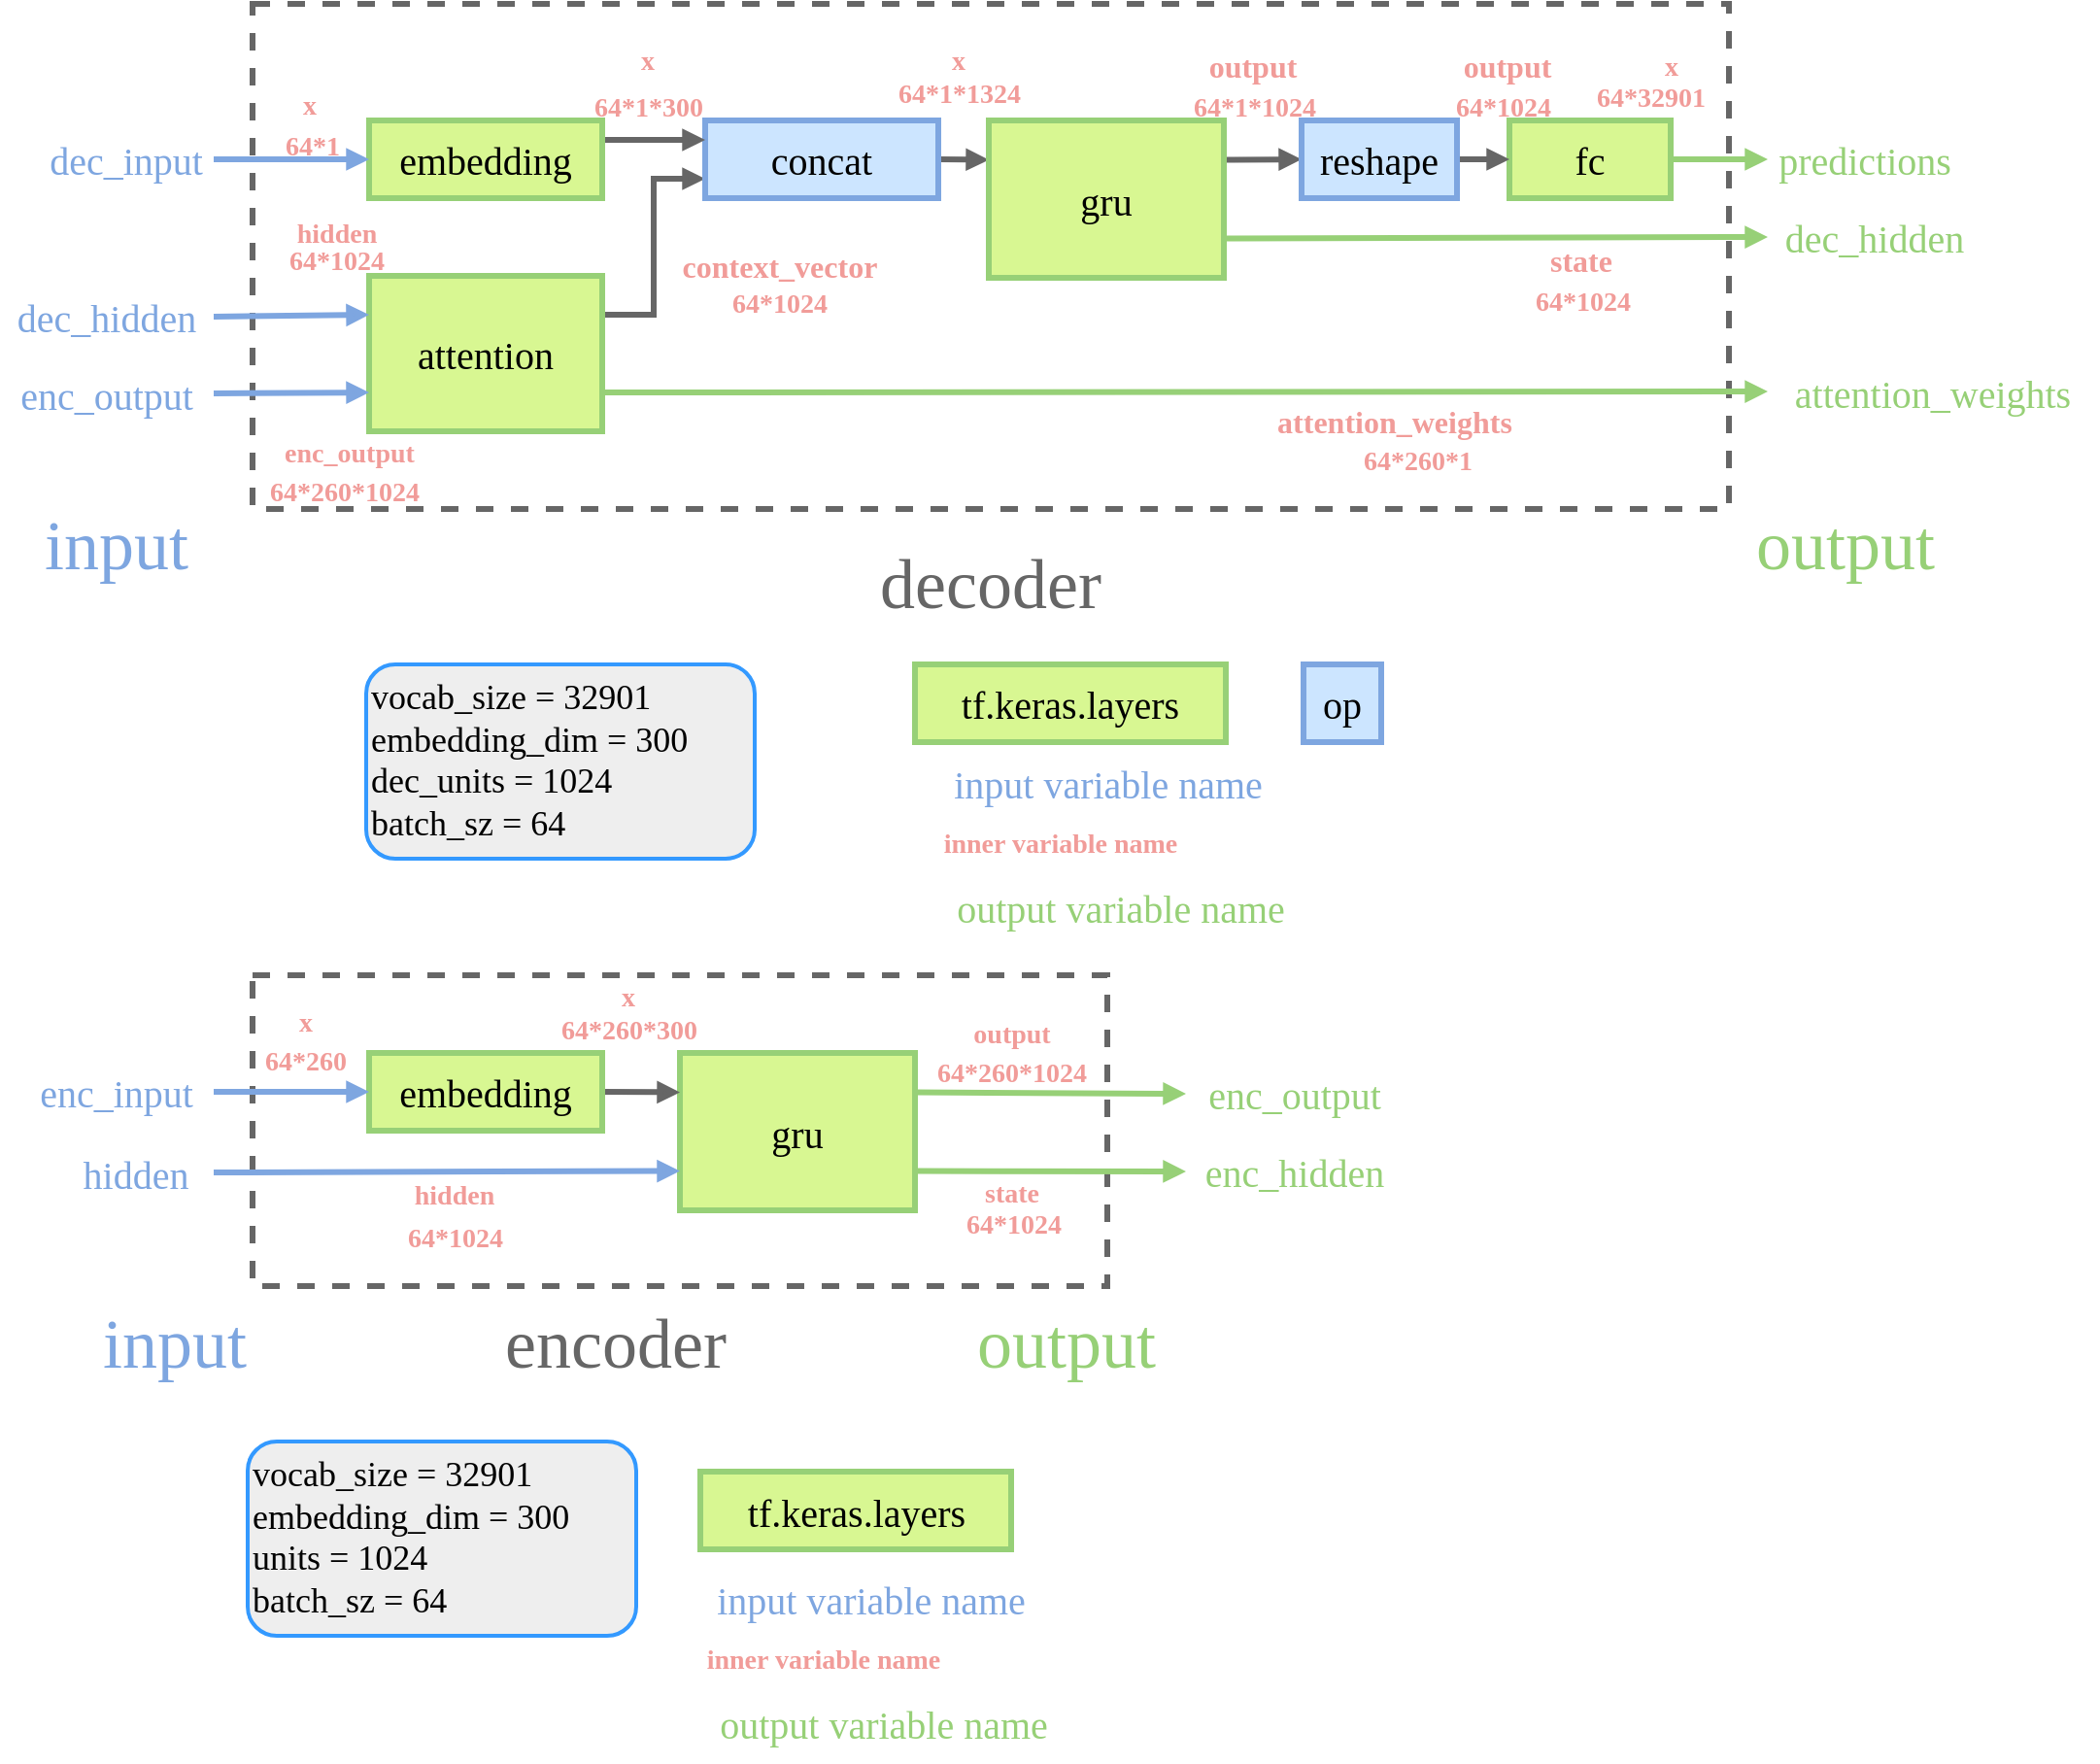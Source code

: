 <mxfile version="12.3.6" pages="1"><diagram id="C2R9vpWFFEaU_XdBch1a" name="第 1 页"><mxGraphModel dx="1463" dy="770" grid="1" gridSize="10" guides="1" tooltips="1" connect="1" arrows="1" fold="1" page="1" pageScale="1" pageWidth="827" pageHeight="1169" math="0" shadow="0"><root><mxCell id="0"/><mxCell id="1" parent="0"/><mxCell id="tUSjz4eI8gjwYxeQAUdH-65" value="" style="rounded=0;whiteSpace=wrap;html=1;fillColor=none;fontFamily=Comic Sans MS;fontSize=36;fontColor=#F19C99;strokeColor=#666666;strokeWidth=3;dashed=1;" vertex="1" parent="1"><mxGeometry x="180" y="20" width="760" height="260" as="geometry"/></mxCell><mxCell id="tUSjz4eI8gjwYxeQAUdH-51" style="edgeStyle=none;rounded=0;orthogonalLoop=1;jettySize=auto;html=1;exitX=1;exitY=0.5;exitDx=0;exitDy=0;endArrow=block;endFill=1;endSize=4;strokeColor=#97D077;strokeWidth=3;fontFamily=Comic Sans MS;fontSize=20;fontColor=#F19C99;entryX=0;entryY=0.5;entryDx=0;entryDy=0;" edge="1" parent="1" source="tUSjz4eI8gjwYxeQAUdH-34" target="tUSjz4eI8gjwYxeQAUdH-14"><mxGeometry relative="1" as="geometry"><mxPoint x="940" y="115" as="targetPoint"/></mxGeometry></mxCell><mxCell id="tUSjz4eI8gjwYxeQAUdH-34" value="fc" style="rounded=0;whiteSpace=wrap;html=1;fontSize=20;fontFamily=Comic Sans MS;fillColor=#D8F792;strokeColor=#97D077;strokeWidth=3;" vertex="1" parent="1"><mxGeometry x="827" y="80" width="83" height="40" as="geometry"/></mxCell><mxCell id="tUSjz4eI8gjwYxeQAUdH-39" style="edgeStyle=none;rounded=0;orthogonalLoop=1;jettySize=auto;html=1;exitX=1;exitY=0.75;exitDx=0;exitDy=0;fontFamily=Comic Sans MS;fontSize=20;strokeColor=#97D077;strokeWidth=3;endSize=4;endArrow=block;endFill=1;entryX=0;entryY=0.5;entryDx=0;entryDy=0;" edge="1" parent="1" source="tUSjz4eI8gjwYxeQAUdH-1" target="tUSjz4eI8gjwYxeQAUdH-15"><mxGeometry relative="1" as="geometry"><mxPoint x="900" y="205.5" as="targetPoint"/></mxGeometry></mxCell><mxCell id="tUSjz4eI8gjwYxeQAUdH-48" style="edgeStyle=orthogonalEdgeStyle;rounded=0;orthogonalLoop=1;jettySize=auto;html=1;exitX=1;exitY=0.25;exitDx=0;exitDy=0;entryX=0;entryY=0.75;entryDx=0;entryDy=0;endArrow=block;endFill=1;endSize=4;strokeColor=#666666;strokeWidth=3;fontFamily=Comic Sans MS;fontSize=20;fontColor=#000000;fillColor=#d5e8d4;" edge="1" parent="1" source="tUSjz4eI8gjwYxeQAUdH-1" target="tUSjz4eI8gjwYxeQAUdH-2"><mxGeometry relative="1" as="geometry"/></mxCell><mxCell id="tUSjz4eI8gjwYxeQAUdH-1" value="attention" style="rounded=0;whiteSpace=wrap;html=1;fontSize=20;fontFamily=Comic Sans MS;fillColor=#D8F792;strokeColor=#97D077;strokeWidth=3;" vertex="1" parent="1"><mxGeometry x="240" y="160" width="120" height="80" as="geometry"/></mxCell><mxCell id="tUSjz4eI8gjwYxeQAUdH-62" style="edgeStyle=none;rounded=0;orthogonalLoop=1;jettySize=auto;html=1;exitX=1;exitY=0.5;exitDx=0;exitDy=0;entryX=0;entryY=0.25;entryDx=0;entryDy=0;endArrow=block;endFill=1;endSize=4;strokeColor=#666666;strokeWidth=3;fontFamily=Comic Sans MS;fontSize=20;fontColor=#000000;" edge="1" parent="1" source="tUSjz4eI8gjwYxeQAUdH-2" target="tUSjz4eI8gjwYxeQAUdH-3"><mxGeometry relative="1" as="geometry"/></mxCell><mxCell id="tUSjz4eI8gjwYxeQAUdH-2" value="concat" style="rounded=0;whiteSpace=wrap;html=1;fontSize=20;fontFamily=Comic Sans MS;fillColor=#cce5ff;strokeColor=#7EA6E0;strokeWidth=3;" vertex="1" parent="1"><mxGeometry x="413" y="80" width="120" height="40" as="geometry"/></mxCell><mxCell id="tUSjz4eI8gjwYxeQAUdH-33" style="rounded=0;orthogonalLoop=1;jettySize=auto;html=1;exitX=1;exitY=0.25;exitDx=0;exitDy=0;entryX=0;entryY=0.5;entryDx=0;entryDy=0;fontFamily=Comic Sans MS;fontSize=20;strokeWidth=3;endSize=4;endArrow=block;endFill=1;fillColor=#d5e8d4;strokeColor=#666666;fontColor=#000000;" edge="1" parent="1" source="tUSjz4eI8gjwYxeQAUdH-3" target="tUSjz4eI8gjwYxeQAUdH-4"><mxGeometry relative="1" as="geometry"/></mxCell><mxCell id="tUSjz4eI8gjwYxeQAUdH-50" style="edgeStyle=none;rounded=0;orthogonalLoop=1;jettySize=auto;html=1;exitX=1;exitY=0.75;exitDx=0;exitDy=0;endArrow=block;endFill=1;endSize=4;strokeColor=#97D077;strokeWidth=3;fontFamily=Comic Sans MS;fontSize=20;fontColor=#F19C99;entryX=0;entryY=0.5;entryDx=0;entryDy=0;" edge="1" parent="1" source="tUSjz4eI8gjwYxeQAUdH-3" target="tUSjz4eI8gjwYxeQAUdH-13"><mxGeometry relative="1" as="geometry"><mxPoint x="920" y="197" as="targetPoint"/></mxGeometry></mxCell><mxCell id="tUSjz4eI8gjwYxeQAUdH-3" value="gru" style="rounded=0;whiteSpace=wrap;html=1;fontSize=20;fontFamily=Comic Sans MS;fillColor=#D8F792;strokeColor=#97D077;fontColor=#000000;strokeWidth=3;" vertex="1" parent="1"><mxGeometry x="559" y="80" width="121" height="81" as="geometry"/></mxCell><mxCell id="tUSjz4eI8gjwYxeQAUdH-36" style="rounded=0;orthogonalLoop=1;jettySize=auto;html=1;exitX=1;exitY=0.5;exitDx=0;exitDy=0;entryX=0;entryY=0.5;entryDx=0;entryDy=0;fontFamily=Comic Sans MS;fontSize=20;strokeColor=#666666;strokeWidth=3;fillColor=#d5e8d4;endFill=1;endArrow=block;endSize=4;fontColor=#000000;" edge="1" parent="1" source="tUSjz4eI8gjwYxeQAUdH-4" target="tUSjz4eI8gjwYxeQAUdH-34"><mxGeometry relative="1" as="geometry"/></mxCell><mxCell id="tUSjz4eI8gjwYxeQAUdH-4" value="reshape" style="rounded=0;whiteSpace=wrap;html=1;fontSize=20;fontFamily=Comic Sans MS;fillColor=#cce5ff;strokeColor=#7EA6E0;strokeWidth=3;" vertex="1" parent="1"><mxGeometry x="720" y="80" width="80" height="40" as="geometry"/></mxCell><mxCell id="tUSjz4eI8gjwYxeQAUdH-47" style="rounded=0;orthogonalLoop=1;jettySize=auto;html=1;exitX=1;exitY=0.25;exitDx=0;exitDy=0;entryX=0;entryY=0.25;entryDx=0;entryDy=0;endArrow=block;endFill=1;endSize=4;strokeColor=#666666;strokeWidth=3;fontFamily=Comic Sans MS;fontSize=20;fontColor=#000000;fillColor=#d5e8d4;" edge="1" parent="1" source="tUSjz4eI8gjwYxeQAUdH-5" target="tUSjz4eI8gjwYxeQAUdH-2"><mxGeometry relative="1" as="geometry"/></mxCell><mxCell id="tUSjz4eI8gjwYxeQAUdH-5" value="embedding" style="rounded=0;whiteSpace=wrap;html=1;fontSize=20;fontFamily=Comic Sans MS;fillColor=#D8F792;strokeColor=#97D077;fontColor=#000000;strokeWidth=3;" vertex="1" parent="1"><mxGeometry x="240" y="80" width="120" height="40" as="geometry"/></mxCell><mxCell id="tUSjz4eI8gjwYxeQAUdH-19" value="" style="edgeStyle=none;rounded=0;orthogonalLoop=1;jettySize=auto;html=1;fontFamily=Comic Sans MS;fontSize=20;exitX=1;exitY=0.5;exitDx=0;exitDy=0;entryX=0;entryY=0.25;entryDx=0;entryDy=0;fontColor=#7EA6E0;strokeColor=#7EA6E0;strokeWidth=3;endFill=1;endArrow=block;endSize=4;" edge="1" parent="1" source="tUSjz4eI8gjwYxeQAUdH-6" target="tUSjz4eI8gjwYxeQAUdH-1"><mxGeometry relative="1" as="geometry"/></mxCell><mxCell id="tUSjz4eI8gjwYxeQAUdH-6" value="dec_hidden" style="text;html=1;strokeColor=none;fillColor=none;align=center;verticalAlign=middle;whiteSpace=wrap;rounded=0;fontSize=20;fontFamily=Comic Sans MS;fontColor=#7EA6E0;" vertex="1" parent="1"><mxGeometry x="50" y="161" width="110" height="40" as="geometry"/></mxCell><mxCell id="tUSjz4eI8gjwYxeQAUdH-22" value="" style="edgeStyle=none;rounded=0;orthogonalLoop=1;jettySize=auto;html=1;fontFamily=Comic Sans MS;fontSize=20;entryX=0;entryY=0.75;entryDx=0;entryDy=0;exitX=1;exitY=0.5;exitDx=0;exitDy=0;fontColor=#7EA6E0;strokeColor=#7EA6E0;strokeWidth=3;endFill=1;endArrow=block;endSize=4;" edge="1" parent="1" source="tUSjz4eI8gjwYxeQAUdH-7" target="tUSjz4eI8gjwYxeQAUdH-1"><mxGeometry relative="1" as="geometry"/></mxCell><mxCell id="tUSjz4eI8gjwYxeQAUdH-7" value="enc_output" style="text;html=1;strokeColor=none;fillColor=none;align=center;verticalAlign=middle;whiteSpace=wrap;rounded=0;fontSize=20;fontFamily=Comic Sans MS;fontColor=#7EA6E0;" vertex="1" parent="1"><mxGeometry x="50" y="200" width="110" height="41" as="geometry"/></mxCell><mxCell id="tUSjz4eI8gjwYxeQAUdH-10" value="&lt;font style=&quot;font-size: 16px&quot;&gt;&lt;b&gt;&lt;font style=&quot;font-size: 16px&quot;&gt;context_vector&lt;/font&gt;&lt;/b&gt;&lt;/font&gt;" style="text;html=1;strokeColor=none;fillColor=none;align=center;verticalAlign=middle;whiteSpace=wrap;rounded=0;fontSize=20;fontFamily=Comic Sans MS;fontColor=#F19C99;" vertex="1" parent="1"><mxGeometry x="390" y="141" width="123" height="23" as="geometry"/></mxCell><mxCell id="tUSjz4eI8gjwYxeQAUdH-30" value="" style="edgeStyle=orthogonalEdgeStyle;rounded=0;orthogonalLoop=1;jettySize=auto;html=1;fontFamily=Comic Sans MS;fontSize=20;fontColor=#7EA6E0;strokeColor=#7EA6E0;strokeWidth=3;endArrow=block;endFill=1;endSize=4;entryX=0;entryY=0.5;entryDx=0;entryDy=0;" edge="1" parent="1" source="tUSjz4eI8gjwYxeQAUdH-11" target="tUSjz4eI8gjwYxeQAUdH-5"><mxGeometry relative="1" as="geometry"/></mxCell><mxCell id="tUSjz4eI8gjwYxeQAUdH-11" value="dec_input" style="text;html=1;strokeColor=none;fillColor=none;align=center;verticalAlign=middle;whiteSpace=wrap;rounded=0;fontSize=20;fontFamily=Comic Sans MS;fontColor=#7EA6E0;" vertex="1" parent="1"><mxGeometry x="70" y="80" width="90" height="40" as="geometry"/></mxCell><mxCell id="tUSjz4eI8gjwYxeQAUdH-12" value="&lt;b&gt;&lt;font style=&quot;font-size: 16px&quot;&gt;output&lt;/font&gt;&lt;/b&gt;" style="text;html=1;strokeColor=none;fillColor=none;align=center;verticalAlign=middle;whiteSpace=wrap;rounded=0;fontSize=20;fontFamily=Comic Sans MS;fontColor=#F19C99;" vertex="1" parent="1"><mxGeometry x="650" y="38.5" width="90" height="23" as="geometry"/></mxCell><mxCell id="tUSjz4eI8gjwYxeQAUdH-13" value="dec_hidden" style="text;html=1;strokeColor=none;fillColor=none;align=center;verticalAlign=middle;whiteSpace=wrap;rounded=0;fontSize=20;fontFamily=Comic Sans MS;fontColor=#97D077;" vertex="1" parent="1"><mxGeometry x="960" y="121" width="110" height="38" as="geometry"/></mxCell><mxCell id="tUSjz4eI8gjwYxeQAUdH-14" value="predictions" style="text;html=1;strokeColor=none;fillColor=none;align=center;verticalAlign=middle;whiteSpace=wrap;rounded=0;fontSize=20;fontFamily=Comic Sans MS;fontColor=#97D077;" vertex="1" parent="1"><mxGeometry x="960" y="80" width="100" height="40" as="geometry"/></mxCell><mxCell id="tUSjz4eI8gjwYxeQAUdH-15" value="attention_weights" style="text;html=1;strokeColor=none;fillColor=none;align=center;verticalAlign=middle;whiteSpace=wrap;rounded=0;fontSize=20;fontFamily=Comic Sans MS;fontColor=#97D077;" vertex="1" parent="1"><mxGeometry x="960" y="199" width="170" height="41" as="geometry"/></mxCell><mxCell id="tUSjz4eI8gjwYxeQAUdH-21" style="edgeStyle=none;rounded=0;orthogonalLoop=1;jettySize=auto;html=1;entryX=1;entryY=0.5;entryDx=0;entryDy=0;fontFamily=Comic Sans MS;fontSize=20;fontColor=#7EA6E0;" edge="1" parent="1" source="tUSjz4eI8gjwYxeQAUdH-7" target="tUSjz4eI8gjwYxeQAUdH-7"><mxGeometry relative="1" as="geometry"/></mxCell><mxCell id="tUSjz4eI8gjwYxeQAUdH-63" value="input" style="text;html=1;strokeColor=none;fillColor=none;align=center;verticalAlign=middle;whiteSpace=wrap;rounded=0;fontSize=36;fontFamily=Comic Sans MS;fontColor=#7EA6E0;" vertex="1" parent="1"><mxGeometry x="50" y="278" width="120" height="41" as="geometry"/></mxCell><mxCell id="tUSjz4eI8gjwYxeQAUdH-64" value="output" style="text;html=1;strokeColor=none;fillColor=none;align=center;verticalAlign=middle;whiteSpace=wrap;rounded=0;fontSize=36;fontFamily=Comic Sans MS;fontColor=#97D077;" vertex="1" parent="1"><mxGeometry x="945" y="278" width="110" height="41" as="geometry"/></mxCell><mxCell id="tUSjz4eI8gjwYxeQAUdH-66" value="&lt;font color=&quot;#666666&quot;&gt;decoder&lt;/font&gt;" style="text;html=1;strokeColor=none;fillColor=none;align=center;verticalAlign=middle;whiteSpace=wrap;rounded=0;fontSize=36;fontFamily=Comic Sans MS;fontColor=#7EA6E0;" vertex="1" parent="1"><mxGeometry x="480" y="298.5" width="160" height="40" as="geometry"/></mxCell><mxCell id="tUSjz4eI8gjwYxeQAUdH-67" value="tf.keras.layers" style="rounded=0;whiteSpace=wrap;html=1;fontSize=20;fontFamily=Comic Sans MS;fillColor=#D8F792;strokeColor=#97D077;fontColor=#000000;strokeWidth=3;" vertex="1" parent="1"><mxGeometry x="521" y="360" width="160" height="40" as="geometry"/></mxCell><mxCell id="tUSjz4eI8gjwYxeQAUdH-69" value="op" style="rounded=0;whiteSpace=wrap;html=1;fontSize=20;fontFamily=Comic Sans MS;fillColor=#cce5ff;strokeColor=#7EA6E0;strokeWidth=3;" vertex="1" parent="1"><mxGeometry x="721" y="360" width="40" height="40" as="geometry"/></mxCell><mxCell id="tUSjz4eI8gjwYxeQAUdH-71" value="x" style="text;html=1;strokeColor=none;fillColor=none;align=center;verticalAlign=middle;whiteSpace=wrap;rounded=0;fontSize=14;fontFamily=Comic Sans MS;fontColor=#F19C99;fontStyle=1" vertex="1" parent="1"><mxGeometry x="527" y="38.5" width="33" height="23" as="geometry"/></mxCell><mxCell id="tUSjz4eI8gjwYxeQAUdH-72" value="x" style="text;html=1;strokeColor=none;fillColor=none;align=center;verticalAlign=middle;whiteSpace=wrap;rounded=0;fontSize=14;fontFamily=Comic Sans MS;fontColor=#F19C99;fontStyle=1" vertex="1" parent="1"><mxGeometry x="367" y="38.5" width="33" height="23" as="geometry"/></mxCell><mxCell id="tUSjz4eI8gjwYxeQAUdH-73" value="&lt;b&gt;&lt;font style=&quot;font-size: 16px&quot;&gt;output&lt;/font&gt;&lt;/b&gt;" style="text;html=1;strokeColor=none;fillColor=none;align=center;verticalAlign=middle;whiteSpace=wrap;rounded=0;fontSize=20;fontFamily=Comic Sans MS;fontColor=#F19C99;" vertex="1" parent="1"><mxGeometry x="781" y="38.5" width="90" height="23" as="geometry"/></mxCell><mxCell id="tUSjz4eI8gjwYxeQAUdH-74" value="" style="rounded=0;whiteSpace=wrap;html=1;fillColor=none;fontFamily=Comic Sans MS;fontSize=36;fontColor=#F19C99;strokeColor=#666666;strokeWidth=3;dashed=1;" vertex="1" parent="1"><mxGeometry x="180" y="520" width="440" height="160" as="geometry"/></mxCell><mxCell id="tUSjz4eI8gjwYxeQAUdH-75" style="edgeStyle=none;rounded=0;orthogonalLoop=1;jettySize=auto;html=1;exitX=1;exitY=0.25;exitDx=0;exitDy=0;endArrow=block;endFill=1;endSize=4;strokeColor=#97D077;strokeWidth=3;fontFamily=Comic Sans MS;fontSize=20;fontColor=#F19C99;entryX=0;entryY=0.5;entryDx=0;entryDy=0;" edge="1" source="tUSjz4eI8gjwYxeQAUdH-84" target="tUSjz4eI8gjwYxeQAUdH-98" parent="1"><mxGeometry relative="1" as="geometry"><mxPoint x="940" y="595" as="targetPoint"/><mxPoint x="910" y="580.0" as="sourcePoint"/></mxGeometry></mxCell><mxCell id="tUSjz4eI8gjwYxeQAUdH-83" style="edgeStyle=none;rounded=0;orthogonalLoop=1;jettySize=auto;html=1;exitX=1;exitY=0.75;exitDx=0;exitDy=0;endArrow=block;endFill=1;endSize=4;strokeColor=#97D077;strokeWidth=3;fontFamily=Comic Sans MS;fontSize=20;fontColor=#F19C99;entryX=0;entryY=0.5;entryDx=0;entryDy=0;" edge="1" source="tUSjz4eI8gjwYxeQAUdH-84" target="tUSjz4eI8gjwYxeQAUdH-97" parent="1"><mxGeometry relative="1" as="geometry"><mxPoint x="920" y="677" as="targetPoint"/></mxGeometry></mxCell><mxCell id="tUSjz4eI8gjwYxeQAUdH-84" value="gru" style="rounded=0;whiteSpace=wrap;html=1;fontSize=20;fontFamily=Comic Sans MS;fillColor=#D8F792;strokeColor=#97D077;fontColor=#000000;strokeWidth=3;" vertex="1" parent="1"><mxGeometry x="400" y="560" width="121" height="81" as="geometry"/></mxCell><mxCell id="tUSjz4eI8gjwYxeQAUdH-87" style="rounded=0;orthogonalLoop=1;jettySize=auto;html=1;exitX=1;exitY=0.5;exitDx=0;exitDy=0;entryX=0;entryY=0.25;entryDx=0;entryDy=0;endArrow=block;endFill=1;endSize=4;strokeColor=#666666;strokeWidth=3;fontFamily=Comic Sans MS;fontSize=20;fontColor=#000000;fillColor=#d5e8d4;" edge="1" source="tUSjz4eI8gjwYxeQAUdH-88" target="tUSjz4eI8gjwYxeQAUdH-84" parent="1"><mxGeometry relative="1" as="geometry"><mxPoint x="413" y="570" as="targetPoint"/></mxGeometry></mxCell><mxCell id="tUSjz4eI8gjwYxeQAUdH-88" value="embedding" style="rounded=0;whiteSpace=wrap;html=1;fontSize=20;fontFamily=Comic Sans MS;fillColor=#D8F792;strokeColor=#97D077;fontColor=#000000;strokeWidth=3;" vertex="1" parent="1"><mxGeometry x="240" y="560" width="120" height="40" as="geometry"/></mxCell><mxCell id="tUSjz4eI8gjwYxeQAUdH-89" value="" style="edgeStyle=none;rounded=0;orthogonalLoop=1;jettySize=auto;html=1;fontFamily=Comic Sans MS;fontSize=20;exitX=1;exitY=0.5;exitDx=0;exitDy=0;fontColor=#7EA6E0;strokeColor=#7EA6E0;strokeWidth=3;endFill=1;endArrow=block;endSize=4;entryX=0;entryY=0.75;entryDx=0;entryDy=0;" edge="1" source="tUSjz4eI8gjwYxeQAUdH-90" target="tUSjz4eI8gjwYxeQAUdH-84" parent="1"><mxGeometry relative="1" as="geometry"><mxPoint x="130" y="510" as="targetPoint"/></mxGeometry></mxCell><mxCell id="tUSjz4eI8gjwYxeQAUdH-90" value="hidden" style="text;html=1;strokeColor=none;fillColor=none;align=center;verticalAlign=middle;whiteSpace=wrap;rounded=0;fontSize=20;fontFamily=Comic Sans MS;fontColor=#7EA6E0;" vertex="1" parent="1"><mxGeometry x="80" y="601.5" width="80" height="40" as="geometry"/></mxCell><mxCell id="tUSjz4eI8gjwYxeQAUdH-94" value="" style="edgeStyle=orthogonalEdgeStyle;rounded=0;orthogonalLoop=1;jettySize=auto;html=1;fontFamily=Comic Sans MS;fontSize=20;fontColor=#7EA6E0;strokeColor=#7EA6E0;strokeWidth=3;endArrow=block;endFill=1;endSize=4;entryX=0;entryY=0.5;entryDx=0;entryDy=0;" edge="1" source="tUSjz4eI8gjwYxeQAUdH-95" target="tUSjz4eI8gjwYxeQAUdH-88" parent="1"><mxGeometry relative="1" as="geometry"/></mxCell><mxCell id="tUSjz4eI8gjwYxeQAUdH-95" value="enc_input" style="text;html=1;strokeColor=none;fillColor=none;align=center;verticalAlign=middle;whiteSpace=wrap;rounded=0;fontSize=20;fontFamily=Comic Sans MS;fontColor=#7EA6E0;" vertex="1" parent="1"><mxGeometry x="60" y="560" width="100" height="40" as="geometry"/></mxCell><mxCell id="tUSjz4eI8gjwYxeQAUdH-97" value="enc_hidden" style="text;html=1;strokeColor=none;fillColor=none;align=center;verticalAlign=middle;whiteSpace=wrap;rounded=0;fontSize=20;fontFamily=Comic Sans MS;fontColor=#97D077;" vertex="1" parent="1"><mxGeometry x="660.5" y="602" width="111" height="38" as="geometry"/></mxCell><mxCell id="tUSjz4eI8gjwYxeQAUdH-98" value="enc_output" style="text;html=1;strokeColor=none;fillColor=none;align=center;verticalAlign=middle;whiteSpace=wrap;rounded=0;fontSize=20;fontFamily=Comic Sans MS;fontColor=#97D077;" vertex="1" parent="1"><mxGeometry x="660.5" y="561" width="111" height="40" as="geometry"/></mxCell><mxCell id="tUSjz4eI8gjwYxeQAUdH-100" style="edgeStyle=none;rounded=0;orthogonalLoop=1;jettySize=auto;html=1;entryX=1;entryY=0.5;entryDx=0;entryDy=0;fontFamily=Comic Sans MS;fontSize=20;fontColor=#7EA6E0;" edge="1" parent="1"><mxGeometry relative="1" as="geometry"><mxPoint x="160" y="670.0" as="sourcePoint"/><mxPoint x="160" y="670.0" as="targetPoint"/></mxGeometry></mxCell><mxCell id="tUSjz4eI8gjwYxeQAUdH-101" value="input" style="text;html=1;strokeColor=none;fillColor=none;align=center;verticalAlign=middle;whiteSpace=wrap;rounded=0;fontSize=36;fontFamily=Comic Sans MS;fontColor=#7EA6E0;" vertex="1" parent="1"><mxGeometry x="80" y="689.5" width="120" height="40" as="geometry"/></mxCell><mxCell id="tUSjz4eI8gjwYxeQAUdH-102" value="output" style="text;html=1;strokeColor=none;fillColor=none;align=center;verticalAlign=middle;whiteSpace=wrap;rounded=0;fontSize=36;fontFamily=Comic Sans MS;fontColor=#97D077;" vertex="1" parent="1"><mxGeometry x="543.5" y="689.5" width="110" height="40" as="geometry"/></mxCell><mxCell id="tUSjz4eI8gjwYxeQAUdH-103" value="&lt;font color=&quot;#666666&quot;&gt;encoder&lt;/font&gt;" style="text;html=1;strokeColor=none;fillColor=none;align=center;verticalAlign=middle;whiteSpace=wrap;rounded=0;fontSize=36;fontFamily=Comic Sans MS;fontColor=#7EA6E0;" vertex="1" parent="1"><mxGeometry x="287" y="689.5" width="160" height="40" as="geometry"/></mxCell><mxCell id="tUSjz4eI8gjwYxeQAUdH-107" value="x" style="text;html=1;strokeColor=none;fillColor=none;align=center;verticalAlign=middle;whiteSpace=wrap;rounded=0;fontSize=14;fontFamily=Comic Sans MS;fontColor=#F19C99;fontStyle=1" vertex="1" parent="1"><mxGeometry x="357" y="520" width="33" height="23" as="geometry"/></mxCell><mxCell id="tUSjz4eI8gjwYxeQAUdH-121" value="&lt;font style=&quot;font-size: 14px&quot;&gt;&lt;b&gt;&lt;font style=&quot;font-size: 14px&quot;&gt;64*1*300&lt;/font&gt;&lt;/b&gt;&lt;/font&gt;" style="text;html=1;strokeColor=none;fillColor=none;align=center;verticalAlign=middle;whiteSpace=wrap;rounded=0;fontSize=20;fontFamily=Comic Sans MS;fontColor=#F19C99;" vertex="1" parent="1"><mxGeometry x="338.5" y="60" width="90" height="20" as="geometry"/></mxCell><mxCell id="tUSjz4eI8gjwYxeQAUdH-125" value="&lt;font style=&quot;font-size: 14px&quot;&gt;&lt;b&gt;&lt;font style=&quot;font-size: 14px&quot;&gt;64*260*300&lt;/font&gt;&lt;/b&gt;&lt;/font&gt;" style="text;html=1;strokeColor=none;fillColor=none;align=center;verticalAlign=middle;whiteSpace=wrap;rounded=0;fontSize=20;fontFamily=Comic Sans MS;fontColor=#F19C99;" vertex="1" parent="1"><mxGeometry x="328.5" y="535" width="90" height="20" as="geometry"/></mxCell><mxCell id="tUSjz4eI8gjwYxeQAUdH-129" value="&lt;font style=&quot;font-size: 14px&quot;&gt;&lt;b&gt;&lt;font style=&quot;font-size: 14px&quot;&gt;64*1024&lt;/font&gt;&lt;/b&gt;&lt;/font&gt;" style="text;html=1;strokeColor=none;fillColor=none;align=center;verticalAlign=middle;whiteSpace=wrap;rounded=0;fontSize=20;fontFamily=Comic Sans MS;fontColor=#F19C99;" vertex="1" parent="1"><mxGeometry x="527" y="635" width="90" height="20" as="geometry"/></mxCell><mxCell id="tUSjz4eI8gjwYxeQAUdH-131" value="x" style="text;html=1;strokeColor=none;fillColor=none;align=center;verticalAlign=middle;whiteSpace=wrap;rounded=0;fontSize=14;fontFamily=Comic Sans MS;fontColor=#F19C99;fontStyle=1" vertex="1" parent="1"><mxGeometry x="193" y="61.5" width="33" height="23" as="geometry"/></mxCell><mxCell id="tUSjz4eI8gjwYxeQAUdH-132" value="hidden" style="text;html=1;strokeColor=none;fillColor=none;align=center;verticalAlign=middle;whiteSpace=wrap;rounded=0;fontSize=14;fontFamily=Comic Sans MS;fontColor=#F19C99;fontStyle=1" vertex="1" parent="1"><mxGeometry x="190" y="127" width="67" height="23" as="geometry"/></mxCell><mxCell id="tUSjz4eI8gjwYxeQAUdH-133" value="enc_output" style="text;html=1;strokeColor=none;fillColor=none;align=center;verticalAlign=middle;whiteSpace=wrap;rounded=0;fontSize=14;fontFamily=Comic Sans MS;fontColor=#F19C99;fontStyle=1" vertex="1" parent="1"><mxGeometry x="177.5" y="240" width="104" height="23" as="geometry"/></mxCell><mxCell id="tUSjz4eI8gjwYxeQAUdH-134" value="x" style="text;html=1;strokeColor=none;fillColor=none;align=center;verticalAlign=middle;whiteSpace=wrap;rounded=0;fontSize=14;fontFamily=Comic Sans MS;fontColor=#F19C99;fontStyle=1" vertex="1" parent="1"><mxGeometry x="893.5" y="41.5" width="33" height="23" as="geometry"/></mxCell><mxCell id="tUSjz4eI8gjwYxeQAUdH-135" value="x" style="text;html=1;strokeColor=none;fillColor=none;align=center;verticalAlign=middle;whiteSpace=wrap;rounded=0;fontSize=14;fontFamily=Comic Sans MS;fontColor=#F19C99;fontStyle=1" vertex="1" parent="1"><mxGeometry x="190.5" y="533.5" width="33" height="23" as="geometry"/></mxCell><mxCell id="tUSjz4eI8gjwYxeQAUdH-136" value="&lt;font style=&quot;font-size: 14px&quot;&gt;&lt;b&gt;&lt;font style=&quot;font-size: 14px&quot;&gt;64*260&lt;/font&gt;&lt;/b&gt;&lt;/font&gt;" style="text;html=1;strokeColor=none;fillColor=none;align=center;verticalAlign=middle;whiteSpace=wrap;rounded=0;fontSize=20;fontFamily=Comic Sans MS;fontColor=#F19C99;" vertex="1" parent="1"><mxGeometry x="177.5" y="551" width="59" height="20" as="geometry"/></mxCell><mxCell id="tUSjz4eI8gjwYxeQAUdH-137" style="edgeStyle=none;rounded=0;orthogonalLoop=1;jettySize=auto;html=1;exitX=0.5;exitY=1;exitDx=0;exitDy=0;endArrow=block;endFill=1;endSize=4;strokeColor=#666666;strokeWidth=3;fontFamily=Comic Sans MS;fontSize=14;fontColor=#97D077;" edge="1" parent="1" source="tUSjz4eI8gjwYxeQAUdH-136" target="tUSjz4eI8gjwYxeQAUdH-136"><mxGeometry relative="1" as="geometry"/></mxCell><mxCell id="tUSjz4eI8gjwYxeQAUdH-138" value="hidden" style="text;html=1;strokeColor=none;fillColor=none;align=center;verticalAlign=middle;whiteSpace=wrap;rounded=0;fontSize=14;fontFamily=Comic Sans MS;fontColor=#F19C99;fontStyle=1" vertex="1" parent="1"><mxGeometry x="257" y="622" width="54" height="23" as="geometry"/></mxCell><mxCell id="tUSjz4eI8gjwYxeQAUdH-139" value="&lt;font style=&quot;font-size: 14px&quot;&gt;&lt;b&gt;&lt;font style=&quot;font-size: 14px&quot;&gt;64*1024&lt;/font&gt;&lt;/b&gt;&lt;/font&gt;" style="text;html=1;strokeColor=none;fillColor=none;align=center;verticalAlign=middle;whiteSpace=wrap;rounded=0;fontSize=20;fontFamily=Comic Sans MS;fontColor=#F19C99;" vertex="1" parent="1"><mxGeometry x="254.5" y="641.5" width="59" height="20" as="geometry"/></mxCell><mxCell id="tUSjz4eI8gjwYxeQAUdH-140" style="edgeStyle=none;rounded=0;orthogonalLoop=1;jettySize=auto;html=1;exitX=0.5;exitY=1;exitDx=0;exitDy=0;endArrow=block;endFill=1;endSize=4;strokeColor=#666666;strokeWidth=3;fontFamily=Comic Sans MS;fontSize=14;fontColor=#97D077;" edge="1" parent="1" source="tUSjz4eI8gjwYxeQAUdH-139" target="tUSjz4eI8gjwYxeQAUdH-139"><mxGeometry relative="1" as="geometry"/></mxCell><mxCell id="tUSjz4eI8gjwYxeQAUdH-142" value="state" style="text;html=1;strokeColor=none;fillColor=none;align=center;verticalAlign=middle;whiteSpace=wrap;rounded=0;fontSize=14;fontFamily=Comic Sans MS;fontColor=#F19C99;fontStyle=1" vertex="1" parent="1"><mxGeometry x="543.5" y="621.5" width="54" height="23" as="geometry"/></mxCell><mxCell id="tUSjz4eI8gjwYxeQAUdH-143" value="output" style="text;html=1;strokeColor=none;fillColor=none;align=center;verticalAlign=middle;whiteSpace=wrap;rounded=0;fontSize=14;fontFamily=Comic Sans MS;fontColor=#F19C99;fontStyle=1" vertex="1" parent="1"><mxGeometry x="543.5" y="539.5" width="54" height="23" as="geometry"/></mxCell><mxCell id="tUSjz4eI8gjwYxeQAUdH-144" value="&lt;font style=&quot;font-size: 14px&quot; color=&quot;#F19C99&quot;&gt;&lt;b&gt;&lt;font style=&quot;font-size: 14px&quot;&gt;64*260*1024&lt;/font&gt;&lt;/b&gt;&lt;/font&gt;" style="text;html=1;strokeColor=none;fillColor=none;align=center;verticalAlign=middle;whiteSpace=wrap;rounded=0;fontSize=20;fontFamily=Comic Sans MS;fontColor=#97D077;" vertex="1" parent="1"><mxGeometry x="525.5" y="556.5" width="90" height="20" as="geometry"/></mxCell><mxCell id="tUSjz4eI8gjwYxeQAUdH-149" value="inner variable name" style="text;html=1;strokeColor=none;fillColor=none;align=center;verticalAlign=middle;whiteSpace=wrap;rounded=0;fontSize=14;fontFamily=Comic Sans MS;fontColor=#F19C99;fontStyle=1" vertex="1" parent="1"><mxGeometry x="521" y="441" width="150" height="23" as="geometry"/></mxCell><mxCell id="tUSjz4eI8gjwYxeQAUdH-150" value="input variable name" style="text;html=1;strokeColor=none;fillColor=none;align=center;verticalAlign=middle;whiteSpace=wrap;rounded=0;fontSize=20;fontFamily=Comic Sans MS;fontColor=#7EA6E0;" vertex="1" parent="1"><mxGeometry x="521" y="400" width="199" height="41" as="geometry"/></mxCell><mxCell id="tUSjz4eI8gjwYxeQAUdH-151" value="output variable name" style="text;html=1;strokeColor=none;fillColor=none;align=center;verticalAlign=middle;whiteSpace=wrap;rounded=0;fontSize=20;fontFamily=Comic Sans MS;fontColor=#97D077;" vertex="1" parent="1"><mxGeometry x="522" y="464" width="210" height="41" as="geometry"/></mxCell><mxCell id="tUSjz4eI8gjwYxeQAUdH-153" value="&lt;div style=&quot;font-size: 18px;&quot;&gt;&lt;font style=&quot;font-size: 18px;&quot;&gt;vocab_size = 32901&lt;br style=&quot;font-size: 18px;&quot;&gt;&lt;/font&gt;&lt;/div&gt;&lt;div style=&quot;font-size: 18px;&quot;&gt;&lt;font style=&quot;font-size: 18px;&quot;&gt;embedding_dim = 300&lt;br style=&quot;font-size: 18px;&quot;&gt;&lt;/font&gt;&lt;/div&gt;&lt;div style=&quot;font-size: 18px;&quot;&gt;&lt;font style=&quot;font-size: 18px;&quot;&gt;units = 1024&lt;br style=&quot;font-size: 18px;&quot;&gt;&lt;/font&gt;&lt;/div&gt;&lt;div style=&quot;font-size: 18px;&quot;&gt;&lt;font style=&quot;font-size: 18px;&quot;&gt;batch_sz = 64&lt;br style=&quot;font-size: 18px;&quot;&gt;&lt;/font&gt;&lt;/div&gt;" style="text;html=1;strokeColor=#3399FF;fillColor=#eeeeee;align=left;verticalAlign=top;whiteSpace=wrap;rounded=1;fontFamily=Comic Sans MS;fontSize=18;strokeWidth=2;glass=0;shadow=0;comic=0;" vertex="1" parent="1"><mxGeometry x="177.5" y="760" width="200" height="100" as="geometry"/></mxCell><mxCell id="tUSjz4eI8gjwYxeQAUdH-154" value="tf.keras.layers" style="rounded=0;whiteSpace=wrap;html=1;fontSize=20;fontFamily=Comic Sans MS;fillColor=#D8F792;strokeColor=#97D077;fontColor=#000000;strokeWidth=3;" vertex="1" parent="1"><mxGeometry x="410.5" y="775.5" width="160" height="40" as="geometry"/></mxCell><mxCell id="tUSjz4eI8gjwYxeQAUdH-155" value="inner variable name" style="text;html=1;strokeColor=none;fillColor=none;align=center;verticalAlign=middle;whiteSpace=wrap;rounded=0;fontSize=14;fontFamily=Comic Sans MS;fontColor=#F19C99;fontStyle=1" vertex="1" parent="1"><mxGeometry x="399" y="861" width="150" height="23" as="geometry"/></mxCell><mxCell id="tUSjz4eI8gjwYxeQAUdH-156" value="input variable name" style="text;html=1;strokeColor=none;fillColor=none;align=center;verticalAlign=middle;whiteSpace=wrap;rounded=0;fontSize=20;fontFamily=Comic Sans MS;fontColor=#7EA6E0;" vertex="1" parent="1"><mxGeometry x="399" y="820" width="199" height="41" as="geometry"/></mxCell><mxCell id="tUSjz4eI8gjwYxeQAUdH-157" value="output variable name" style="text;html=1;strokeColor=none;fillColor=none;align=center;verticalAlign=middle;whiteSpace=wrap;rounded=0;fontSize=20;fontFamily=Comic Sans MS;fontColor=#97D077;" vertex="1" parent="1"><mxGeometry x="400" y="884" width="210" height="41" as="geometry"/></mxCell><mxCell id="tUSjz4eI8gjwYxeQAUdH-158" value="&lt;div style=&quot;font-size: 18px&quot;&gt;&lt;font style=&quot;font-size: 18px&quot;&gt;vocab_size = 32901&lt;br style=&quot;font-size: 18px&quot;&gt;&lt;/font&gt;&lt;/div&gt;&lt;div style=&quot;font-size: 18px&quot;&gt;&lt;font style=&quot;font-size: 18px&quot;&gt;embedding_dim = 300&lt;br style=&quot;font-size: 18px&quot;&gt;&lt;/font&gt;&lt;/div&gt;&lt;div style=&quot;font-size: 18px&quot;&gt;&lt;font style=&quot;font-size: 18px&quot;&gt;dec_units = 1024&lt;br style=&quot;font-size: 18px&quot;&gt;&lt;/font&gt;&lt;/div&gt;&lt;div style=&quot;font-size: 18px&quot;&gt;&lt;font style=&quot;font-size: 18px&quot;&gt;batch_sz = 64&lt;br style=&quot;font-size: 18px&quot;&gt;&lt;/font&gt;&lt;/div&gt;" style="text;html=1;strokeColor=#3399FF;fillColor=#eeeeee;align=left;verticalAlign=top;whiteSpace=wrap;rounded=1;fontFamily=Comic Sans MS;fontSize=18;strokeWidth=2;glass=0;shadow=0;comic=0;" vertex="1" parent="1"><mxGeometry x="238.5" y="360" width="200" height="100" as="geometry"/></mxCell><mxCell id="tUSjz4eI8gjwYxeQAUdH-159" value="&lt;font style=&quot;font-size: 14px&quot;&gt;&lt;b&gt;&lt;font style=&quot;font-size: 14px&quot;&gt;64*1&lt;/font&gt;&lt;/b&gt;&lt;/font&gt;" style="text;html=1;strokeColor=none;fillColor=none;align=center;verticalAlign=middle;whiteSpace=wrap;rounded=0;fontSize=20;fontFamily=Comic Sans MS;fontColor=#F19C99;" vertex="1" parent="1"><mxGeometry x="196" y="80" width="30" height="20" as="geometry"/></mxCell><mxCell id="tUSjz4eI8gjwYxeQAUdH-160" value="&lt;font style=&quot;font-size: 14px&quot;&gt;&lt;b&gt;&lt;font style=&quot;font-size: 14px&quot;&gt;64*1024&lt;/font&gt;&lt;/b&gt;&lt;/font&gt;" style="text;html=1;strokeColor=none;fillColor=none;align=center;verticalAlign=middle;whiteSpace=wrap;rounded=0;fontSize=20;fontFamily=Comic Sans MS;fontColor=#F19C99;" vertex="1" parent="1"><mxGeometry x="194" y="138.5" width="59" height="20" as="geometry"/></mxCell><mxCell id="tUSjz4eI8gjwYxeQAUdH-162" value="&lt;font style=&quot;font-size: 14px&quot;&gt;&lt;b&gt;&lt;font style=&quot;font-size: 14px&quot;&gt;64*260*1024&lt;/font&gt;&lt;/b&gt;&lt;/font&gt;" style="text;html=1;strokeColor=none;fillColor=none;align=center;verticalAlign=middle;whiteSpace=wrap;rounded=0;fontSize=20;fontFamily=Comic Sans MS;fontColor=#F19C99;" vertex="1" parent="1"><mxGeometry x="198" y="258" width="59" height="20" as="geometry"/></mxCell><mxCell id="tUSjz4eI8gjwYxeQAUdH-163" value="&lt;font style=&quot;font-size: 14px&quot;&gt;&lt;b&gt;&lt;font style=&quot;font-size: 14px&quot;&gt;64*1024&lt;/font&gt;&lt;/b&gt;&lt;/font&gt;" style="text;html=1;strokeColor=none;fillColor=none;align=center;verticalAlign=middle;whiteSpace=wrap;rounded=0;fontSize=20;fontFamily=Comic Sans MS;fontColor=#F19C99;" vertex="1" parent="1"><mxGeometry x="422" y="161" width="59" height="20" as="geometry"/></mxCell><mxCell id="tUSjz4eI8gjwYxeQAUdH-164" value="&lt;font style=&quot;font-size: 14px&quot;&gt;&lt;b&gt;&lt;font style=&quot;font-size: 14px&quot;&gt;64*260*1&lt;/font&gt;&lt;/b&gt;&lt;/font&gt;" style="text;html=1;strokeColor=none;fillColor=none;align=center;verticalAlign=middle;whiteSpace=wrap;rounded=0;fontSize=20;fontFamily=Comic Sans MS;fontColor=#F19C99;" vertex="1" parent="1"><mxGeometry x="750" y="242.5" width="60" height="18" as="geometry"/></mxCell><mxCell id="tUSjz4eI8gjwYxeQAUdH-165" value="&lt;font style=&quot;font-size: 14px&quot;&gt;&lt;b&gt;&lt;font style=&quot;font-size: 14px&quot;&gt;64*1*1324&lt;/font&gt;&lt;/b&gt;&lt;/font&gt;" style="text;html=1;strokeColor=none;fillColor=none;align=center;verticalAlign=middle;whiteSpace=wrap;rounded=0;fontSize=20;fontFamily=Comic Sans MS;fontColor=#F19C99;" vertex="1" parent="1"><mxGeometry x="498.5" y="53" width="90" height="20" as="geometry"/></mxCell><mxCell id="tUSjz4eI8gjwYxeQAUdH-166" value="&lt;font style=&quot;font-size: 14px&quot;&gt;&lt;b&gt;&lt;font style=&quot;font-size: 14px&quot;&gt;64*1*1024&lt;/font&gt;&lt;/b&gt;&lt;/font&gt;" style="text;html=1;strokeColor=none;fillColor=none;align=center;verticalAlign=middle;whiteSpace=wrap;rounded=0;fontSize=20;fontFamily=Comic Sans MS;fontColor=#F19C99;" vertex="1" parent="1"><mxGeometry x="651" y="60" width="90" height="20" as="geometry"/></mxCell><mxCell id="tUSjz4eI8gjwYxeQAUdH-167" value="&lt;font style=&quot;font-size: 14px&quot;&gt;&lt;b&gt;&lt;font style=&quot;font-size: 14px&quot;&gt;64*1024&lt;/font&gt;&lt;/b&gt;&lt;/font&gt;" style="text;html=1;strokeColor=none;fillColor=none;align=center;verticalAlign=middle;whiteSpace=wrap;rounded=0;fontSize=20;fontFamily=Comic Sans MS;fontColor=#F19C99;" vertex="1" parent="1"><mxGeometry x="779" y="60" width="90" height="20" as="geometry"/></mxCell><mxCell id="tUSjz4eI8gjwYxeQAUdH-168" value="&lt;font style=&quot;font-size: 14px&quot;&gt;&lt;b&gt;&lt;font style=&quot;font-size: 14px&quot;&gt;64*32901&lt;/font&gt;&lt;/b&gt;&lt;/font&gt;" style="text;html=1;strokeColor=none;fillColor=none;align=center;verticalAlign=middle;whiteSpace=wrap;rounded=0;fontSize=20;fontFamily=Comic Sans MS;fontColor=#F19C99;" vertex="1" parent="1"><mxGeometry x="855" y="54.5" width="90" height="20" as="geometry"/></mxCell><mxCell id="tUSjz4eI8gjwYxeQAUdH-169" value="&lt;b&gt;&lt;font style=&quot;font-size: 16px&quot;&gt;state&lt;/font&gt;&lt;/b&gt;" style="text;html=1;strokeColor=none;fillColor=none;align=center;verticalAlign=middle;whiteSpace=wrap;rounded=0;fontSize=20;fontFamily=Comic Sans MS;fontColor=#F19C99;" vertex="1" parent="1"><mxGeometry x="819" y="138.5" width="90" height="23" as="geometry"/></mxCell><mxCell id="tUSjz4eI8gjwYxeQAUdH-170" value="&lt;font style=&quot;font-size: 14px&quot;&gt;&lt;b&gt;&lt;font style=&quot;font-size: 14px&quot;&gt;64*1024&lt;/font&gt;&lt;/b&gt;&lt;/font&gt;" style="text;html=1;strokeColor=none;fillColor=none;align=center;verticalAlign=middle;whiteSpace=wrap;rounded=0;fontSize=20;fontFamily=Comic Sans MS;fontColor=#F19C99;" vertex="1" parent="1"><mxGeometry x="820" y="160" width="90" height="20" as="geometry"/></mxCell><mxCell id="tUSjz4eI8gjwYxeQAUdH-171" value="&lt;font style=&quot;font-size: 16px&quot;&gt;&lt;b&gt;&lt;font style=&quot;font-size: 16px&quot;&gt;attention_weights&lt;/font&gt;&lt;/b&gt;&lt;/font&gt;" style="text;html=1;strokeColor=none;fillColor=none;align=center;verticalAlign=middle;whiteSpace=wrap;rounded=0;fontSize=20;fontFamily=Comic Sans MS;fontColor=#F19C99;" vertex="1" parent="1"><mxGeometry x="696" y="221.5" width="144" height="23" as="geometry"/></mxCell></root></mxGraphModel></diagram></mxfile>